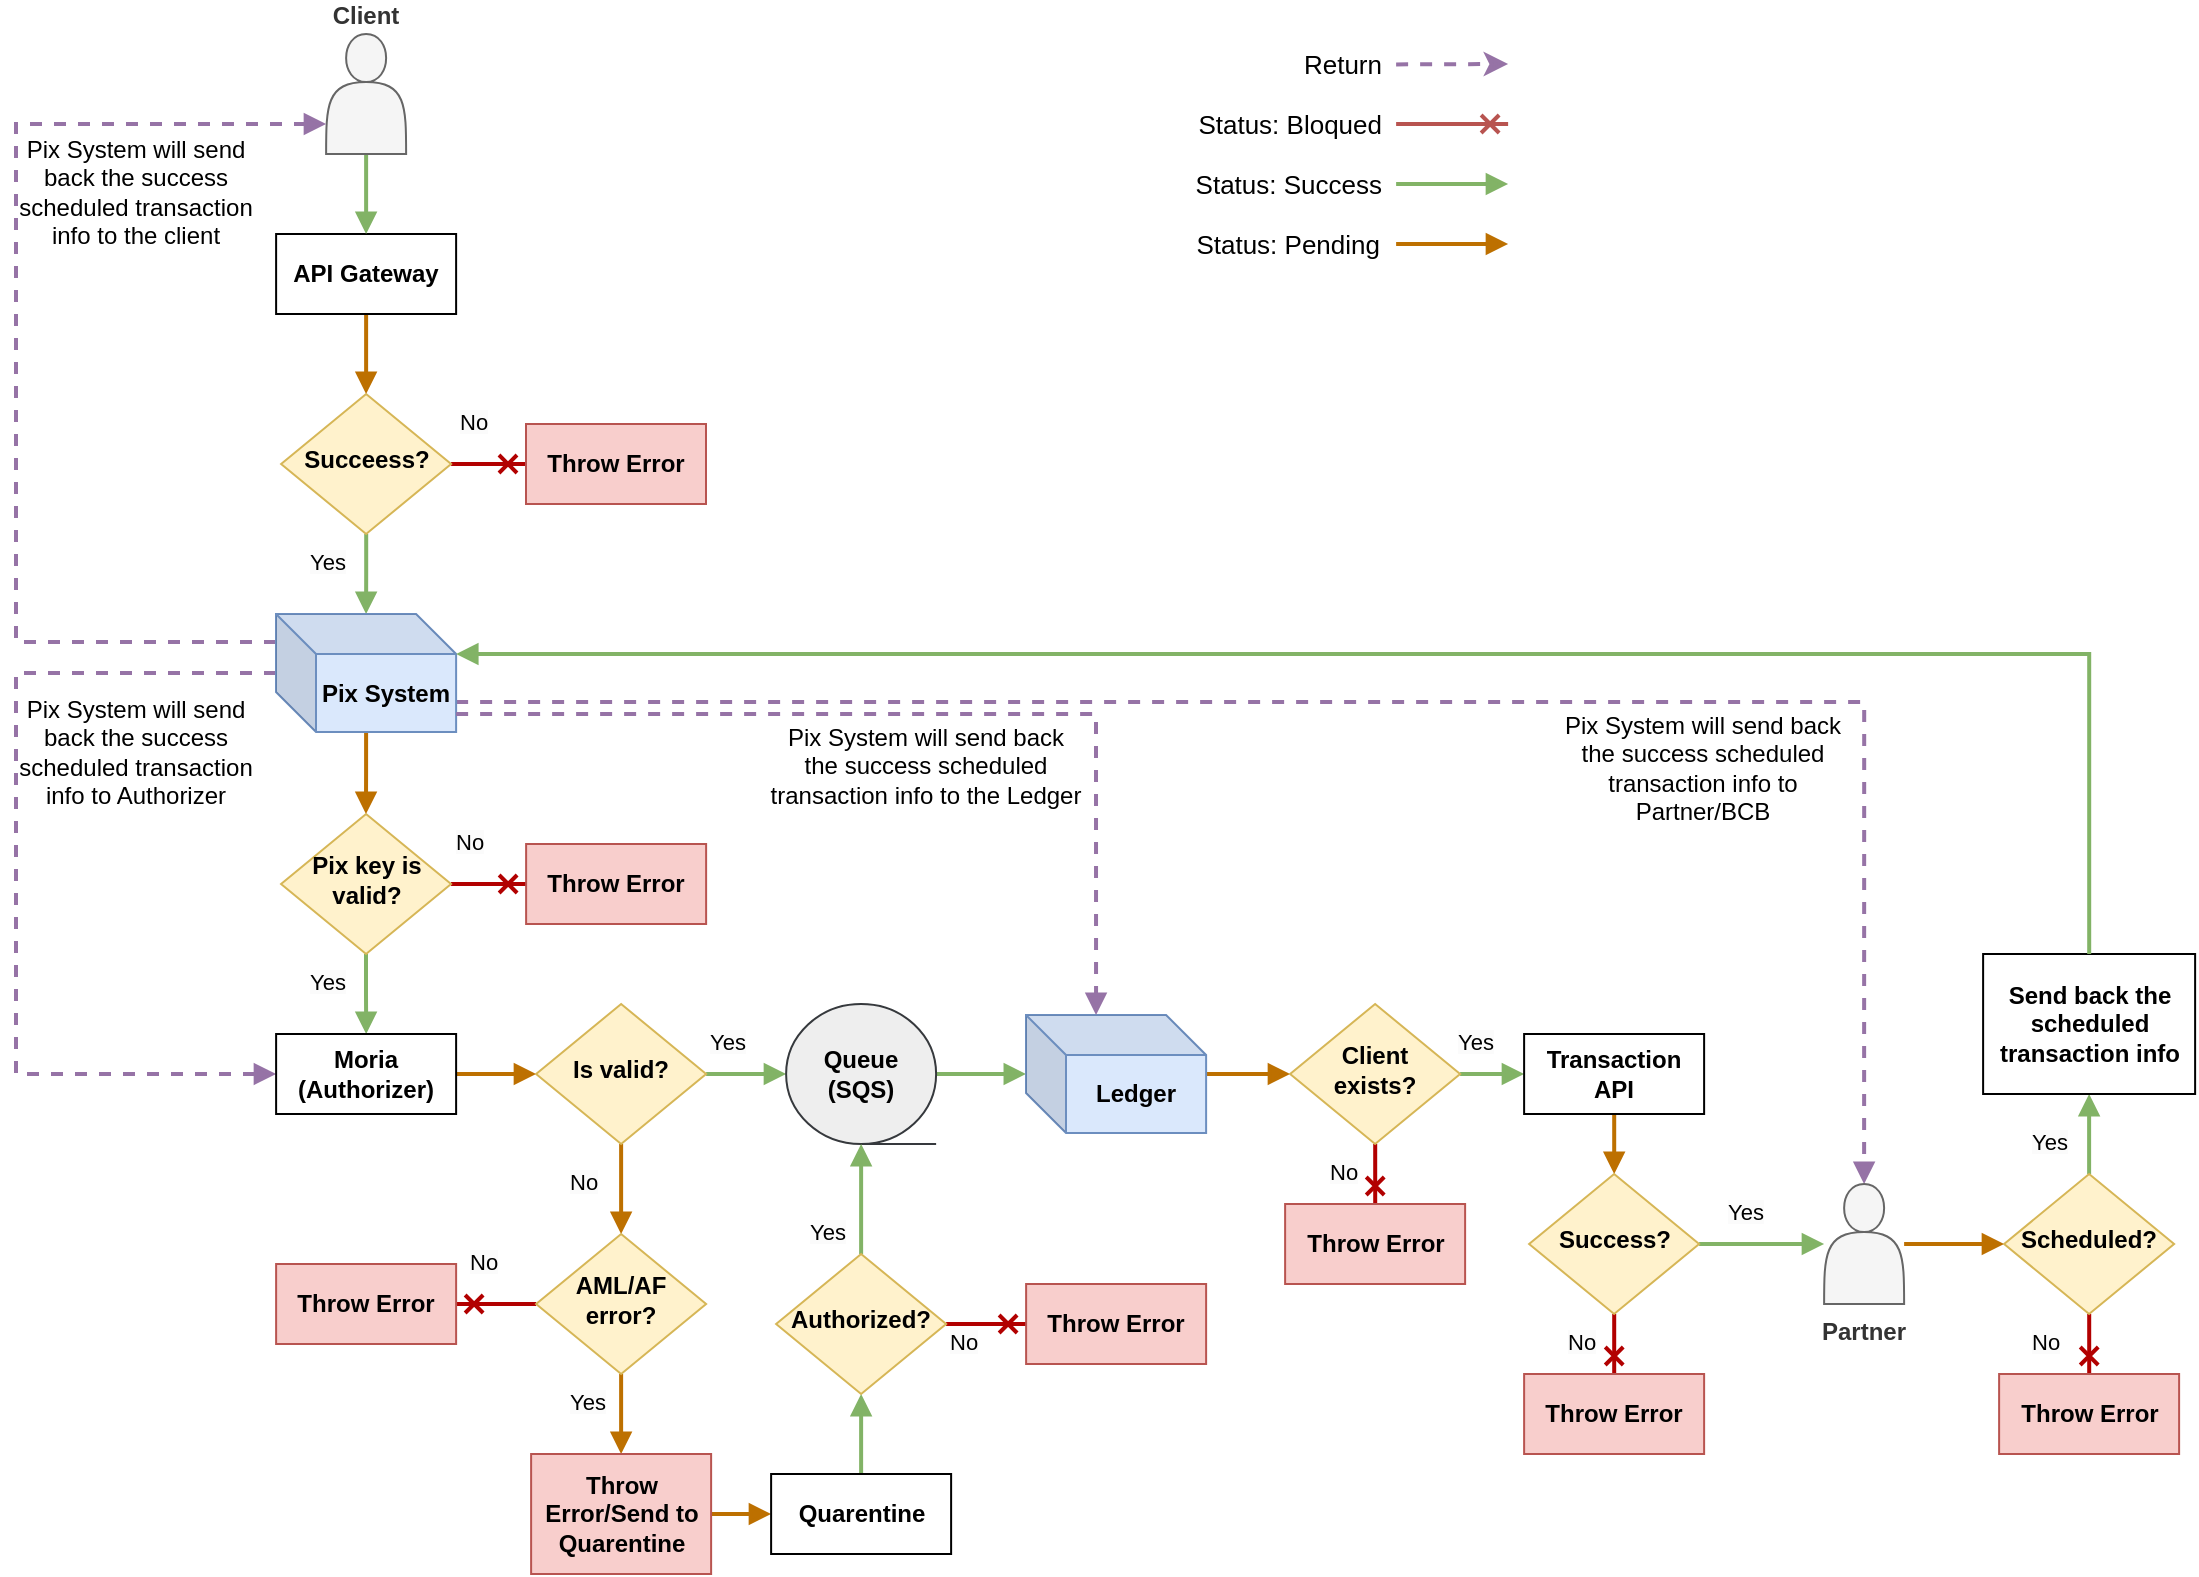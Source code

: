 <mxfile version="24.8.6">
  <diagram name="Página-1" id="zFXOlMasWIR_mUZ857hL">
    <mxGraphModel dx="1426" dy="-80" grid="1" gridSize="10" guides="1" tooltips="1" connect="1" arrows="1" fold="1" page="1" pageScale="1" pageWidth="1169" pageHeight="827" math="0" shadow="0">
      <root>
        <mxCell id="0" />
        <mxCell id="1" parent="0" />
        <mxCell id="WY5EY16gM2Ig1Be7wIbf-1" value="" style="edgeStyle=orthogonalEdgeStyle;rounded=0;orthogonalLoop=1;jettySize=auto;html=1;fillColor=#f0a30a;strokeColor=#BD7000;strokeWidth=2;endArrow=block;endFill=1;" edge="1" parent="1" source="WY5EY16gM2Ig1Be7wIbf-2" target="WY5EY16gM2Ig1Be7wIbf-7">
          <mxGeometry relative="1" as="geometry" />
        </mxCell>
        <mxCell id="WY5EY16gM2Ig1Be7wIbf-2" value="API Gateway" style="rounded=0;whiteSpace=wrap;html=1;fontStyle=1;" vertex="1" parent="1">
          <mxGeometry x="160.06" y="956" width="90" height="40" as="geometry" />
        </mxCell>
        <mxCell id="WY5EY16gM2Ig1Be7wIbf-3" value="" style="edgeStyle=orthogonalEdgeStyle;rounded=0;orthogonalLoop=1;jettySize=auto;html=1;strokeWidth=2;endArrow=block;endFill=1;fillColor=#d5e8d4;strokeColor=#82b366;" edge="1" parent="1" source="WY5EY16gM2Ig1Be7wIbf-4" target="WY5EY16gM2Ig1Be7wIbf-2">
          <mxGeometry relative="1" as="geometry" />
        </mxCell>
        <mxCell id="WY5EY16gM2Ig1Be7wIbf-4" value="Client" style="shape=actor;whiteSpace=wrap;html=1;verticalAlign=bottom;labelPosition=center;verticalLabelPosition=top;align=center;fillColor=#f5f5f5;fontColor=#333333;strokeColor=#666666;fontStyle=1" vertex="1" parent="1">
          <mxGeometry x="185.06" y="856" width="40" height="60" as="geometry" />
        </mxCell>
        <mxCell id="WY5EY16gM2Ig1Be7wIbf-5" value="" style="edgeStyle=orthogonalEdgeStyle;rounded=0;orthogonalLoop=1;jettySize=auto;html=1;fillColor=#d5e8d4;strokeColor=#82b366;strokeWidth=2;endArrow=block;endFill=1;" edge="1" parent="1" source="WY5EY16gM2Ig1Be7wIbf-7" target="WY5EY16gM2Ig1Be7wIbf-12">
          <mxGeometry relative="1" as="geometry" />
        </mxCell>
        <mxCell id="WY5EY16gM2Ig1Be7wIbf-6" value="" style="edgeStyle=orthogonalEdgeStyle;rounded=0;orthogonalLoop=1;jettySize=auto;html=1;fillColor=#e51400;strokeColor=#B20000;strokeWidth=2;endArrow=cross;endFill=0;" edge="1" parent="1" source="WY5EY16gM2Ig1Be7wIbf-7" target="WY5EY16gM2Ig1Be7wIbf-13">
          <mxGeometry relative="1" as="geometry" />
        </mxCell>
        <mxCell id="WY5EY16gM2Ig1Be7wIbf-7" value="Succeess?" style="rhombus;whiteSpace=wrap;html=1;shadow=0;fontFamily=Helvetica;fontSize=12;align=center;strokeWidth=1;spacing=6;spacingTop=-4;fillColor=#fff2cc;strokeColor=#d6b656;fontStyle=1" vertex="1" parent="1">
          <mxGeometry x="162.56" y="1036" width="85" height="70" as="geometry" />
        </mxCell>
        <mxCell id="WY5EY16gM2Ig1Be7wIbf-8" value="" style="edgeStyle=orthogonalEdgeStyle;rounded=0;orthogonalLoop=1;jettySize=auto;html=1;fillColor=#f0a30a;strokeColor=#BD7000;strokeWidth=2;endArrow=block;endFill=1;" edge="1" parent="1" source="WY5EY16gM2Ig1Be7wIbf-12" target="WY5EY16gM2Ig1Be7wIbf-18">
          <mxGeometry relative="1" as="geometry" />
        </mxCell>
        <mxCell id="WY5EY16gM2Ig1Be7wIbf-9" style="edgeStyle=orthogonalEdgeStyle;rounded=0;orthogonalLoop=1;jettySize=auto;html=1;entryX=0;entryY=0.5;entryDx=0;entryDy=0;fillColor=#e1d5e7;strokeColor=#9673a6;strokeWidth=2;dashed=1;endArrow=block;endFill=1;" edge="1" parent="1" source="WY5EY16gM2Ig1Be7wIbf-12" target="WY5EY16gM2Ig1Be7wIbf-21">
          <mxGeometry relative="1" as="geometry">
            <Array as="points">
              <mxPoint x="30" y="1176" />
              <mxPoint x="30" y="1376" />
            </Array>
          </mxGeometry>
        </mxCell>
        <mxCell id="WY5EY16gM2Ig1Be7wIbf-10" style="edgeStyle=orthogonalEdgeStyle;rounded=0;orthogonalLoop=1;jettySize=auto;html=1;entryX=0;entryY=0.75;entryDx=0;entryDy=0;fillColor=#e1d5e7;strokeColor=#9673a6;strokeWidth=2;dashed=1;endArrow=block;endFill=1;" edge="1" parent="1" source="WY5EY16gM2Ig1Be7wIbf-12" target="WY5EY16gM2Ig1Be7wIbf-4">
          <mxGeometry relative="1" as="geometry">
            <Array as="points">
              <mxPoint x="30" y="1160" />
              <mxPoint x="30" y="901" />
            </Array>
          </mxGeometry>
        </mxCell>
        <mxCell id="WY5EY16gM2Ig1Be7wIbf-11" style="edgeStyle=orthogonalEdgeStyle;rounded=0;orthogonalLoop=1;jettySize=auto;html=1;entryX=0.5;entryY=0;entryDx=0;entryDy=0;fillColor=#e1d5e7;strokeColor=#9673a6;dashed=1;strokeWidth=2;endArrow=block;endFill=1;" edge="1" parent="1" source="WY5EY16gM2Ig1Be7wIbf-12" target="WY5EY16gM2Ig1Be7wIbf-73">
          <mxGeometry relative="1" as="geometry">
            <Array as="points">
              <mxPoint x="954" y="1190" />
            </Array>
          </mxGeometry>
        </mxCell>
        <mxCell id="WY5EY16gM2Ig1Be7wIbf-12" value="Pix System" style="shape=cube;whiteSpace=wrap;html=1;boundedLbl=1;backgroundOutline=1;darkOpacity=0.05;darkOpacity2=0.1;fontStyle=1;fillColor=#dae8fc;strokeColor=#6c8ebf;" vertex="1" parent="1">
          <mxGeometry x="160" y="1146" width="90.06" height="59" as="geometry" />
        </mxCell>
        <mxCell id="WY5EY16gM2Ig1Be7wIbf-13" value="Throw Error" style="rounded=0;whiteSpace=wrap;html=1;fontStyle=1;fillColor=#f8cecc;strokeColor=#b85450;" vertex="1" parent="1">
          <mxGeometry x="285" y="1051" width="90" height="40" as="geometry" />
        </mxCell>
        <mxCell id="WY5EY16gM2Ig1Be7wIbf-14" value="&lt;span style=&quot;color: rgb(0, 0, 0); font-family: Helvetica; font-size: 11px; font-style: normal; font-variant-ligatures: normal; font-variant-caps: normal; letter-spacing: normal; orphans: 2; text-align: center; text-indent: 0px; text-transform: none; widows: 2; word-spacing: 0px; -webkit-text-stroke-width: 0px; white-space: nowrap; background-color: rgb(251, 251, 251); text-decoration-thickness: initial; text-decoration-style: initial; text-decoration-color: initial; float: none; display: inline !important;&quot;&gt;Yes&lt;/span&gt;" style="text;whiteSpace=wrap;html=1;fontStyle=0" vertex="1" parent="1">
          <mxGeometry x="175.06" y="1106" width="50" height="40" as="geometry" />
        </mxCell>
        <mxCell id="WY5EY16gM2Ig1Be7wIbf-15" value="&lt;span style=&quot;color: rgb(0, 0, 0); font-family: Helvetica; font-size: 11px; font-style: normal; font-variant-ligatures: normal; font-variant-caps: normal; letter-spacing: normal; orphans: 2; text-align: center; text-indent: 0px; text-transform: none; widows: 2; word-spacing: 0px; -webkit-text-stroke-width: 0px; white-space: nowrap; background-color: rgb(251, 251, 251); text-decoration-thickness: initial; text-decoration-style: initial; text-decoration-color: initial; float: none; display: inline !important;&quot;&gt;No&lt;/span&gt;" style="text;whiteSpace=wrap;html=1;fontStyle=0" vertex="1" parent="1">
          <mxGeometry x="250.06" y="1036" width="50" height="40" as="geometry" />
        </mxCell>
        <mxCell id="WY5EY16gM2Ig1Be7wIbf-16" value="" style="edgeStyle=orthogonalEdgeStyle;rounded=0;orthogonalLoop=1;jettySize=auto;html=1;fillColor=#e51400;strokeColor=#B20000;strokeWidth=2;endArrow=cross;endFill=0;" edge="1" parent="1" source="WY5EY16gM2Ig1Be7wIbf-18" target="WY5EY16gM2Ig1Be7wIbf-19">
          <mxGeometry relative="1" as="geometry" />
        </mxCell>
        <mxCell id="WY5EY16gM2Ig1Be7wIbf-17" value="" style="edgeStyle=orthogonalEdgeStyle;rounded=0;orthogonalLoop=1;jettySize=auto;html=1;fillColor=#d5e8d4;strokeColor=#82b366;strokeWidth=2;endArrow=block;endFill=1;" edge="1" parent="1" source="WY5EY16gM2Ig1Be7wIbf-18" target="WY5EY16gM2Ig1Be7wIbf-21">
          <mxGeometry relative="1" as="geometry" />
        </mxCell>
        <mxCell id="WY5EY16gM2Ig1Be7wIbf-18" value="Pix key is valid?" style="rhombus;whiteSpace=wrap;html=1;shadow=0;fontFamily=Helvetica;fontSize=12;align=center;strokeWidth=1;spacing=6;spacingTop=-4;fillColor=#fff2cc;strokeColor=#d6b656;fontStyle=1" vertex="1" parent="1">
          <mxGeometry x="162.53" y="1246" width="85" height="70" as="geometry" />
        </mxCell>
        <mxCell id="WY5EY16gM2Ig1Be7wIbf-19" value="Throw Error" style="rounded=0;whiteSpace=wrap;html=1;fontStyle=1;fillColor=#f8cecc;strokeColor=#b85450;" vertex="1" parent="1">
          <mxGeometry x="285.06" y="1261" width="90" height="40" as="geometry" />
        </mxCell>
        <mxCell id="WY5EY16gM2Ig1Be7wIbf-20" value="" style="edgeStyle=orthogonalEdgeStyle;rounded=0;orthogonalLoop=1;jettySize=auto;html=1;fillColor=#f0a30a;strokeColor=#BD7000;strokeWidth=2;endArrow=block;endFill=1;" edge="1" parent="1" source="WY5EY16gM2Ig1Be7wIbf-21" target="WY5EY16gM2Ig1Be7wIbf-24">
          <mxGeometry relative="1" as="geometry" />
        </mxCell>
        <mxCell id="WY5EY16gM2Ig1Be7wIbf-21" value="Moria (Authorizer)" style="rounded=0;whiteSpace=wrap;html=1;fontStyle=1;" vertex="1" parent="1">
          <mxGeometry x="160.06" y="1356" width="90" height="40" as="geometry" />
        </mxCell>
        <mxCell id="WY5EY16gM2Ig1Be7wIbf-22" value="" style="edgeStyle=orthogonalEdgeStyle;rounded=0;orthogonalLoop=1;jettySize=auto;html=1;fillColor=#f0a30a;strokeColor=#BD7000;strokeWidth=2;endArrow=block;endFill=1;" edge="1" parent="1" source="WY5EY16gM2Ig1Be7wIbf-24" target="WY5EY16gM2Ig1Be7wIbf-27">
          <mxGeometry relative="1" as="geometry" />
        </mxCell>
        <mxCell id="WY5EY16gM2Ig1Be7wIbf-23" value="" style="edgeStyle=orthogonalEdgeStyle;rounded=0;orthogonalLoop=1;jettySize=auto;html=1;fillColor=#d5e8d4;strokeColor=#82b366;strokeWidth=2;endArrow=block;endFill=1;" edge="1" parent="1" source="WY5EY16gM2Ig1Be7wIbf-24" target="WY5EY16gM2Ig1Be7wIbf-29">
          <mxGeometry relative="1" as="geometry" />
        </mxCell>
        <mxCell id="WY5EY16gM2Ig1Be7wIbf-24" value="Is valid?" style="rhombus;whiteSpace=wrap;html=1;shadow=0;fontFamily=Helvetica;fontSize=12;align=center;strokeWidth=1;spacing=6;spacingTop=-4;fillColor=#fff2cc;strokeColor=#d6b656;fontStyle=1" vertex="1" parent="1">
          <mxGeometry x="290.06" y="1341" width="85" height="70" as="geometry" />
        </mxCell>
        <mxCell id="WY5EY16gM2Ig1Be7wIbf-25" value="" style="edgeStyle=orthogonalEdgeStyle;rounded=0;orthogonalLoop=1;jettySize=auto;html=1;fillColor=#e51400;strokeColor=#B20000;strokeWidth=2;endArrow=cross;endFill=0;" edge="1" parent="1" source="WY5EY16gM2Ig1Be7wIbf-27" target="WY5EY16gM2Ig1Be7wIbf-32">
          <mxGeometry relative="1" as="geometry" />
        </mxCell>
        <mxCell id="WY5EY16gM2Ig1Be7wIbf-26" value="" style="edgeStyle=orthogonalEdgeStyle;rounded=0;orthogonalLoop=1;jettySize=auto;html=1;fillColor=#f0a30a;strokeColor=#BD7000;strokeWidth=2;endArrow=block;endFill=1;" edge="1" parent="1" source="WY5EY16gM2Ig1Be7wIbf-27" target="WY5EY16gM2Ig1Be7wIbf-37">
          <mxGeometry relative="1" as="geometry" />
        </mxCell>
        <mxCell id="WY5EY16gM2Ig1Be7wIbf-27" value="AML/AF error?" style="rhombus;whiteSpace=wrap;html=1;shadow=0;fontFamily=Helvetica;fontSize=12;align=center;strokeWidth=1;spacing=6;spacingTop=-4;fillColor=#fff2cc;strokeColor=#d6b656;fontStyle=1" vertex="1" parent="1">
          <mxGeometry x="290.06" y="1456" width="85" height="70" as="geometry" />
        </mxCell>
        <mxCell id="WY5EY16gM2Ig1Be7wIbf-28" value="" style="edgeStyle=orthogonalEdgeStyle;rounded=0;orthogonalLoop=1;jettySize=auto;html=1;fillColor=#d5e8d4;strokeColor=#82b366;strokeWidth=2;endArrow=block;endFill=1;" edge="1" parent="1" source="WY5EY16gM2Ig1Be7wIbf-29" target="WY5EY16gM2Ig1Be7wIbf-46">
          <mxGeometry relative="1" as="geometry" />
        </mxCell>
        <mxCell id="WY5EY16gM2Ig1Be7wIbf-29" value="Queue (SQS)" style="strokeWidth=1;html=1;shape=mxgraph.flowchart.sequential_data;whiteSpace=wrap;fontStyle=1;fillColor=#eeeeee;strokeColor=#36393d;" vertex="1" parent="1">
          <mxGeometry x="415.06" y="1341" width="75" height="70" as="geometry" />
        </mxCell>
        <mxCell id="WY5EY16gM2Ig1Be7wIbf-30" value="&lt;span style=&quot;color: rgb(0, 0, 0); font-family: Helvetica; font-size: 11px; font-style: normal; font-variant-ligatures: normal; font-variant-caps: normal; letter-spacing: normal; orphans: 2; text-align: center; text-indent: 0px; text-transform: none; widows: 2; word-spacing: 0px; -webkit-text-stroke-width: 0px; white-space: nowrap; background-color: rgb(251, 251, 251); text-decoration-thickness: initial; text-decoration-style: initial; text-decoration-color: initial; float: none; display: inline !important;&quot;&gt;Yes&lt;/span&gt;" style="text;whiteSpace=wrap;html=1;fontStyle=0" vertex="1" parent="1">
          <mxGeometry x="175.06" y="1316" width="50" height="40" as="geometry" />
        </mxCell>
        <mxCell id="WY5EY16gM2Ig1Be7wIbf-31" value="&lt;span style=&quot;color: rgb(0, 0, 0); font-family: Helvetica; font-size: 11px; font-style: normal; font-variant-ligatures: normal; font-variant-caps: normal; letter-spacing: normal; orphans: 2; text-align: center; text-indent: 0px; text-transform: none; widows: 2; word-spacing: 0px; -webkit-text-stroke-width: 0px; white-space: nowrap; background-color: rgb(251, 251, 251); text-decoration-thickness: initial; text-decoration-style: initial; text-decoration-color: initial; float: none; display: inline !important;&quot;&gt;No&lt;/span&gt;" style="text;whiteSpace=wrap;html=1;fontStyle=0" vertex="1" parent="1">
          <mxGeometry x="247.56" y="1246" width="50" height="40" as="geometry" />
        </mxCell>
        <mxCell id="WY5EY16gM2Ig1Be7wIbf-32" value="Throw Error" style="rounded=0;whiteSpace=wrap;html=1;fontStyle=1;fillColor=#f8cecc;strokeColor=#b85450;" vertex="1" parent="1">
          <mxGeometry x="160.06" y="1471" width="90" height="40" as="geometry" />
        </mxCell>
        <mxCell id="WY5EY16gM2Ig1Be7wIbf-33" value="&lt;span style=&quot;color: rgb(0, 0, 0); font-family: Helvetica; font-size: 11px; font-style: normal; font-variant-ligatures: normal; font-variant-caps: normal; letter-spacing: normal; orphans: 2; text-align: center; text-indent: 0px; text-transform: none; widows: 2; word-spacing: 0px; -webkit-text-stroke-width: 0px; white-space: nowrap; background-color: rgb(251, 251, 251); text-decoration-thickness: initial; text-decoration-style: initial; text-decoration-color: initial; float: none; display: inline !important;&quot;&gt;No&lt;/span&gt;" style="text;whiteSpace=wrap;html=1;fontStyle=0" vertex="1" parent="1">
          <mxGeometry x="255.06" y="1456" width="50" height="40" as="geometry" />
        </mxCell>
        <mxCell id="WY5EY16gM2Ig1Be7wIbf-34" value="&lt;span style=&quot;color: rgb(0, 0, 0); font-family: Helvetica; font-size: 11px; font-style: normal; font-variant-ligatures: normal; font-variant-caps: normal; letter-spacing: normal; orphans: 2; text-align: center; text-indent: 0px; text-transform: none; widows: 2; word-spacing: 0px; -webkit-text-stroke-width: 0px; white-space: nowrap; background-color: rgb(251, 251, 251); text-decoration-thickness: initial; text-decoration-style: initial; text-decoration-color: initial; float: none; display: inline !important;&quot;&gt;Yes&lt;/span&gt;" style="text;whiteSpace=wrap;html=1;fontStyle=0" vertex="1" parent="1">
          <mxGeometry x="375" y="1346" width="50" height="40" as="geometry" />
        </mxCell>
        <mxCell id="WY5EY16gM2Ig1Be7wIbf-35" value="&lt;span style=&quot;color: rgb(0, 0, 0); font-family: Helvetica; font-size: 11px; font-style: normal; font-variant-ligatures: normal; font-variant-caps: normal; letter-spacing: normal; orphans: 2; text-align: center; text-indent: 0px; text-transform: none; widows: 2; word-spacing: 0px; -webkit-text-stroke-width: 0px; white-space: nowrap; background-color: rgb(251, 251, 251); text-decoration-thickness: initial; text-decoration-style: initial; text-decoration-color: initial; float: none; display: inline !important;&quot;&gt;No&lt;/span&gt;" style="text;whiteSpace=wrap;html=1;fontStyle=0" vertex="1" parent="1">
          <mxGeometry x="305" y="1416" width="50" height="40" as="geometry" />
        </mxCell>
        <mxCell id="WY5EY16gM2Ig1Be7wIbf-36" value="" style="edgeStyle=orthogonalEdgeStyle;rounded=0;orthogonalLoop=1;jettySize=auto;html=1;fillColor=#f0a30a;strokeColor=#BD7000;strokeWidth=2;endArrow=block;endFill=1;" edge="1" parent="1" source="WY5EY16gM2Ig1Be7wIbf-37" target="WY5EY16gM2Ig1Be7wIbf-40">
          <mxGeometry relative="1" as="geometry" />
        </mxCell>
        <mxCell id="WY5EY16gM2Ig1Be7wIbf-37" value="Throw Error/Send to Quarentine" style="rounded=0;whiteSpace=wrap;html=1;fontStyle=1;fillColor=#f8cecc;strokeColor=#b85450;" vertex="1" parent="1">
          <mxGeometry x="287.56" y="1566" width="90" height="60" as="geometry" />
        </mxCell>
        <mxCell id="WY5EY16gM2Ig1Be7wIbf-38" value="&lt;span style=&quot;color: rgb(0, 0, 0); font-family: Helvetica; font-size: 11px; font-style: normal; font-variant-ligatures: normal; font-variant-caps: normal; letter-spacing: normal; orphans: 2; text-align: center; text-indent: 0px; text-transform: none; widows: 2; word-spacing: 0px; -webkit-text-stroke-width: 0px; white-space: nowrap; background-color: rgb(251, 251, 251); text-decoration-thickness: initial; text-decoration-style: initial; text-decoration-color: initial; float: none; display: inline !important;&quot;&gt;Yes&lt;/span&gt;" style="text;whiteSpace=wrap;html=1;fontStyle=0" vertex="1" parent="1">
          <mxGeometry x="305.06" y="1526" width="50" height="40" as="geometry" />
        </mxCell>
        <mxCell id="WY5EY16gM2Ig1Be7wIbf-39" value="" style="edgeStyle=orthogonalEdgeStyle;rounded=0;orthogonalLoop=1;jettySize=auto;html=1;fillColor=#d5e8d4;strokeColor=#82b366;strokeWidth=2;endArrow=block;endFill=1;" edge="1" parent="1" source="WY5EY16gM2Ig1Be7wIbf-40" target="WY5EY16gM2Ig1Be7wIbf-43">
          <mxGeometry relative="1" as="geometry" />
        </mxCell>
        <mxCell id="WY5EY16gM2Ig1Be7wIbf-40" value="Quarentine" style="rounded=0;whiteSpace=wrap;html=1;fontStyle=1;" vertex="1" parent="1">
          <mxGeometry x="407.56" y="1576" width="90" height="40" as="geometry" />
        </mxCell>
        <mxCell id="WY5EY16gM2Ig1Be7wIbf-41" value="" style="edgeStyle=orthogonalEdgeStyle;rounded=0;orthogonalLoop=1;jettySize=auto;html=1;entryX=0.5;entryY=1;entryDx=0;entryDy=0;entryPerimeter=0;fillColor=#d5e8d4;strokeColor=#82b366;strokeWidth=2;endArrow=block;endFill=1;" edge="1" parent="1" source="WY5EY16gM2Ig1Be7wIbf-43" target="WY5EY16gM2Ig1Be7wIbf-29">
          <mxGeometry relative="1" as="geometry" />
        </mxCell>
        <mxCell id="WY5EY16gM2Ig1Be7wIbf-42" value="" style="edgeStyle=orthogonalEdgeStyle;rounded=0;orthogonalLoop=1;jettySize=auto;html=1;fillColor=#e51400;strokeColor=#B20000;strokeWidth=2;endArrow=cross;endFill=0;" edge="1" parent="1" source="WY5EY16gM2Ig1Be7wIbf-43" target="WY5EY16gM2Ig1Be7wIbf-44">
          <mxGeometry relative="1" as="geometry" />
        </mxCell>
        <mxCell id="WY5EY16gM2Ig1Be7wIbf-43" value="Authorized?" style="rhombus;whiteSpace=wrap;html=1;shadow=0;fontFamily=Helvetica;fontSize=12;align=center;strokeWidth=1;spacing=6;spacingTop=-4;fillColor=#fff2cc;strokeColor=#d6b656;fontStyle=1" vertex="1" parent="1">
          <mxGeometry x="410.06" y="1466" width="85" height="70" as="geometry" />
        </mxCell>
        <mxCell id="WY5EY16gM2Ig1Be7wIbf-44" value="Throw Error" style="rounded=0;whiteSpace=wrap;html=1;fontStyle=1;fillColor=#f8cecc;strokeColor=#b85450;" vertex="1" parent="1">
          <mxGeometry x="535.06" y="1481" width="90" height="40" as="geometry" />
        </mxCell>
        <mxCell id="WY5EY16gM2Ig1Be7wIbf-45" value="" style="edgeStyle=orthogonalEdgeStyle;rounded=0;orthogonalLoop=1;jettySize=auto;html=1;fillColor=#f0a30a;strokeColor=#BD7000;strokeWidth=2;endArrow=block;endFill=1;" edge="1" parent="1" source="WY5EY16gM2Ig1Be7wIbf-46" target="WY5EY16gM2Ig1Be7wIbf-49">
          <mxGeometry relative="1" as="geometry" />
        </mxCell>
        <mxCell id="WY5EY16gM2Ig1Be7wIbf-46" value="Ledger" style="shape=cube;whiteSpace=wrap;html=1;boundedLbl=1;backgroundOutline=1;darkOpacity=0.05;darkOpacity2=0.1;fontStyle=1;fillColor=#dae8fc;strokeColor=#6c8ebf;" vertex="1" parent="1">
          <mxGeometry x="535" y="1346.5" width="90.06" height="59" as="geometry" />
        </mxCell>
        <mxCell id="WY5EY16gM2Ig1Be7wIbf-47" value="" style="edgeStyle=orthogonalEdgeStyle;rounded=0;orthogonalLoop=1;jettySize=auto;html=1;fillColor=#e51400;strokeColor=#B20000;strokeWidth=2;endArrow=cross;endFill=0;" edge="1" parent="1" source="WY5EY16gM2Ig1Be7wIbf-49" target="WY5EY16gM2Ig1Be7wIbf-50">
          <mxGeometry relative="1" as="geometry" />
        </mxCell>
        <mxCell id="WY5EY16gM2Ig1Be7wIbf-48" value="" style="edgeStyle=orthogonalEdgeStyle;rounded=0;orthogonalLoop=1;jettySize=auto;html=1;fillColor=#d5e8d4;strokeColor=#82b366;strokeWidth=2;endArrow=block;endFill=1;" edge="1" parent="1" source="WY5EY16gM2Ig1Be7wIbf-49" target="WY5EY16gM2Ig1Be7wIbf-52">
          <mxGeometry relative="1" as="geometry" />
        </mxCell>
        <mxCell id="WY5EY16gM2Ig1Be7wIbf-49" value="Client exists?" style="rhombus;whiteSpace=wrap;html=1;shadow=0;fontFamily=Helvetica;fontSize=12;align=center;strokeWidth=1;spacing=6;spacingTop=-4;fillColor=#fff2cc;strokeColor=#d6b656;fontStyle=1" vertex="1" parent="1">
          <mxGeometry x="667.06" y="1341" width="85" height="70" as="geometry" />
        </mxCell>
        <mxCell id="WY5EY16gM2Ig1Be7wIbf-50" value="Throw Error" style="rounded=0;whiteSpace=wrap;html=1;fontStyle=1;fillColor=#f8cecc;strokeColor=#b85450;" vertex="1" parent="1">
          <mxGeometry x="664.56" y="1441" width="90" height="40" as="geometry" />
        </mxCell>
        <mxCell id="WY5EY16gM2Ig1Be7wIbf-51" value="" style="edgeStyle=orthogonalEdgeStyle;rounded=0;orthogonalLoop=1;jettySize=auto;html=1;fillColor=#f0a30a;strokeColor=#BD7000;strokeWidth=2;endArrow=block;endFill=1;" edge="1" parent="1" source="WY5EY16gM2Ig1Be7wIbf-52" target="WY5EY16gM2Ig1Be7wIbf-65">
          <mxGeometry relative="1" as="geometry" />
        </mxCell>
        <mxCell id="WY5EY16gM2Ig1Be7wIbf-52" value="Transaction API" style="rounded=0;whiteSpace=wrap;html=1;fontStyle=1;" vertex="1" parent="1">
          <mxGeometry x="784.06" y="1356" width="90" height="40" as="geometry" />
        </mxCell>
        <mxCell id="WY5EY16gM2Ig1Be7wIbf-53" style="edgeStyle=orthogonalEdgeStyle;rounded=0;orthogonalLoop=1;jettySize=auto;html=1;entryX=0;entryY=0;entryDx=35.03;entryDy=0;entryPerimeter=0;fillColor=#e1d5e7;strokeColor=#9673a6;strokeWidth=2;endArrow=block;endFill=1;dashed=1;" edge="1" parent="1" source="WY5EY16gM2Ig1Be7wIbf-12" target="WY5EY16gM2Ig1Be7wIbf-46">
          <mxGeometry relative="1" as="geometry">
            <Array as="points">
              <mxPoint x="570.06" y="1196" />
            </Array>
          </mxGeometry>
        </mxCell>
        <mxCell id="WY5EY16gM2Ig1Be7wIbf-54" value="" style="endArrow=classic;html=1;rounded=0;fillColor=#e1d5e7;strokeColor=#9673a6;dashed=1;strokeWidth=2;fontSize=13;align=right;fontStyle=0" edge="1" parent="1">
          <mxGeometry width="50" height="50" relative="1" as="geometry">
            <mxPoint x="720.06" y="871.21" as="sourcePoint" />
            <mxPoint x="776.06" y="871" as="targetPoint" />
          </mxGeometry>
        </mxCell>
        <mxCell id="WY5EY16gM2Ig1Be7wIbf-55" value="Return" style="text;html=1;align=right;verticalAlign=middle;whiteSpace=wrap;rounded=0;fontSize=13;fontStyle=0" vertex="1" parent="1">
          <mxGeometry x="655.06" y="856" width="60" height="30" as="geometry" />
        </mxCell>
        <mxCell id="WY5EY16gM2Ig1Be7wIbf-56" value="" style="edgeStyle=orthogonalEdgeStyle;rounded=0;orthogonalLoop=1;jettySize=auto;html=1;endArrow=cross;endFill=0;fillColor=#f8cecc;strokeColor=#b85450;strokeWidth=2;fontSize=13;align=right;fontStyle=0" edge="1" parent="1">
          <mxGeometry relative="1" as="geometry">
            <mxPoint x="720.06" y="901" as="sourcePoint" />
            <mxPoint x="776.06" y="901" as="targetPoint" />
          </mxGeometry>
        </mxCell>
        <mxCell id="WY5EY16gM2Ig1Be7wIbf-57" value="" style="edgeStyle=orthogonalEdgeStyle;rounded=0;orthogonalLoop=1;jettySize=auto;html=1;endArrow=block;endFill=1;fillColor=#d5e8d4;strokeColor=#82b366;strokeWidth=2;fontSize=13;align=right;fontStyle=0" edge="1" parent="1">
          <mxGeometry relative="1" as="geometry">
            <mxPoint x="720.06" y="931" as="sourcePoint" />
            <mxPoint x="776.06" y="931" as="targetPoint" />
          </mxGeometry>
        </mxCell>
        <mxCell id="WY5EY16gM2Ig1Be7wIbf-58" value="" style="edgeStyle=orthogonalEdgeStyle;rounded=0;orthogonalLoop=1;jettySize=auto;html=1;endArrow=block;endFill=1;fillColor=#f0a30a;strokeColor=#BD7000;strokeWidth=2;fontSize=13;align=right;fontStyle=0" edge="1" parent="1">
          <mxGeometry relative="1" as="geometry">
            <mxPoint x="720.06" y="961" as="sourcePoint" />
            <mxPoint x="776.06" y="961" as="targetPoint" />
          </mxGeometry>
        </mxCell>
        <mxCell id="WY5EY16gM2Ig1Be7wIbf-59" value="Status: Bloqued" style="text;html=1;align=right;verticalAlign=middle;whiteSpace=wrap;rounded=0;fontSize=13;fontStyle=0" vertex="1" parent="1">
          <mxGeometry x="611.06" y="886" width="104" height="30" as="geometry" />
        </mxCell>
        <mxCell id="WY5EY16gM2Ig1Be7wIbf-60" value="Status: Success" style="text;html=1;align=right;verticalAlign=middle;whiteSpace=wrap;rounded=0;fontSize=13;fontStyle=0" vertex="1" parent="1">
          <mxGeometry x="596.06" y="916" width="119" height="30" as="geometry" />
        </mxCell>
        <mxCell id="WY5EY16gM2Ig1Be7wIbf-61" value="Status: Pending" style="text;html=1;align=right;verticalAlign=middle;whiteSpace=wrap;rounded=0;fontSize=13;fontStyle=0" vertex="1" parent="1">
          <mxGeometry x="595.06" y="946" width="119" height="30" as="geometry" />
        </mxCell>
        <mxCell id="WY5EY16gM2Ig1Be7wIbf-62" value="Pix System will send back the success scheduled transaction info to the Ledger" style="text;html=1;align=center;verticalAlign=middle;whiteSpace=wrap;rounded=0;fontStyle=0" vertex="1" parent="1">
          <mxGeometry x="405.06" y="1197" width="160" height="49" as="geometry" />
        </mxCell>
        <mxCell id="WY5EY16gM2Ig1Be7wIbf-63" value="" style="edgeStyle=orthogonalEdgeStyle;rounded=0;orthogonalLoop=1;jettySize=auto;html=1;fillColor=#e51400;strokeColor=#B20000;strokeWidth=2;endArrow=cross;endFill=0;" edge="1" parent="1" source="WY5EY16gM2Ig1Be7wIbf-65" target="WY5EY16gM2Ig1Be7wIbf-70">
          <mxGeometry relative="1" as="geometry" />
        </mxCell>
        <mxCell id="WY5EY16gM2Ig1Be7wIbf-64" value="" style="edgeStyle=orthogonalEdgeStyle;rounded=0;orthogonalLoop=1;jettySize=auto;html=1;fillColor=#d5e8d4;strokeColor=#82b366;strokeWidth=2;endArrow=block;endFill=1;" edge="1" parent="1" source="WY5EY16gM2Ig1Be7wIbf-65" target="WY5EY16gM2Ig1Be7wIbf-73">
          <mxGeometry relative="1" as="geometry" />
        </mxCell>
        <mxCell id="WY5EY16gM2Ig1Be7wIbf-65" value="Success?" style="rhombus;whiteSpace=wrap;html=1;shadow=0;fontFamily=Helvetica;fontSize=12;align=center;strokeWidth=1;spacing=6;spacingTop=-4;fillColor=#fff2cc;strokeColor=#d6b656;fontStyle=1" vertex="1" parent="1">
          <mxGeometry x="786.56" y="1426" width="85" height="70" as="geometry" />
        </mxCell>
        <mxCell id="WY5EY16gM2Ig1Be7wIbf-66" value="&lt;span style=&quot;color: rgb(0, 0, 0); font-family: Helvetica; font-size: 11px; font-style: normal; font-variant-ligatures: normal; font-variant-caps: normal; letter-spacing: normal; orphans: 2; text-align: center; text-indent: 0px; text-transform: none; widows: 2; word-spacing: 0px; -webkit-text-stroke-width: 0px; white-space: nowrap; background-color: rgb(251, 251, 251); text-decoration-thickness: initial; text-decoration-style: initial; text-decoration-color: initial; float: none; display: inline !important;&quot;&gt;Yes&lt;/span&gt;" style="text;whiteSpace=wrap;html=1;fontStyle=0" vertex="1" parent="1">
          <mxGeometry x="425" y="1441" width="50" height="40" as="geometry" />
        </mxCell>
        <mxCell id="WY5EY16gM2Ig1Be7wIbf-67" value="&lt;span style=&quot;color: rgb(0, 0, 0); font-family: Helvetica; font-size: 11px; font-style: normal; font-variant-ligatures: normal; font-variant-caps: normal; letter-spacing: normal; orphans: 2; text-align: center; text-indent: 0px; text-transform: none; widows: 2; word-spacing: 0px; -webkit-text-stroke-width: 0px; white-space: nowrap; background-color: rgb(251, 251, 251); text-decoration-thickness: initial; text-decoration-style: initial; text-decoration-color: initial; float: none; display: inline !important;&quot;&gt;No&lt;/span&gt;" style="text;whiteSpace=wrap;html=1;fontStyle=0" vertex="1" parent="1">
          <mxGeometry x="495.06" y="1496" width="50" height="40" as="geometry" />
        </mxCell>
        <mxCell id="WY5EY16gM2Ig1Be7wIbf-68" value="&lt;span style=&quot;color: rgb(0, 0, 0); font-family: Helvetica; font-size: 11px; font-style: normal; font-variant-ligatures: normal; font-variant-caps: normal; letter-spacing: normal; orphans: 2; text-align: center; text-indent: 0px; text-transform: none; widows: 2; word-spacing: 0px; -webkit-text-stroke-width: 0px; white-space: nowrap; background-color: rgb(251, 251, 251); text-decoration-thickness: initial; text-decoration-style: initial; text-decoration-color: initial; float: none; display: inline !important;&quot;&gt;No&lt;/span&gt;" style="text;whiteSpace=wrap;html=1;fontStyle=0" vertex="1" parent="1">
          <mxGeometry x="685.06" y="1411" width="50" height="40" as="geometry" />
        </mxCell>
        <mxCell id="WY5EY16gM2Ig1Be7wIbf-69" value="&lt;span style=&quot;color: rgb(0, 0, 0); font-family: Helvetica; font-size: 11px; font-style: normal; font-variant-ligatures: normal; font-variant-caps: normal; letter-spacing: normal; orphans: 2; text-align: center; text-indent: 0px; text-transform: none; widows: 2; word-spacing: 0px; -webkit-text-stroke-width: 0px; white-space: nowrap; background-color: rgb(251, 251, 251); text-decoration-thickness: initial; text-decoration-style: initial; text-decoration-color: initial; float: none; display: inline !important;&quot;&gt;Yes&lt;/span&gt;" style="text;whiteSpace=wrap;html=1;fontStyle=0" vertex="1" parent="1">
          <mxGeometry x="749.06" y="1346" width="50" height="40" as="geometry" />
        </mxCell>
        <mxCell id="WY5EY16gM2Ig1Be7wIbf-70" value="Throw Error" style="rounded=0;whiteSpace=wrap;html=1;fontStyle=1;fillColor=#f8cecc;strokeColor=#b85450;" vertex="1" parent="1">
          <mxGeometry x="784.06" y="1526" width="90" height="40" as="geometry" />
        </mxCell>
        <mxCell id="WY5EY16gM2Ig1Be7wIbf-71" value="&lt;span style=&quot;color: rgb(0, 0, 0); font-family: Helvetica; font-size: 11px; font-style: normal; font-variant-ligatures: normal; font-variant-caps: normal; letter-spacing: normal; orphans: 2; text-align: center; text-indent: 0px; text-transform: none; widows: 2; word-spacing: 0px; -webkit-text-stroke-width: 0px; white-space: nowrap; background-color: rgb(251, 251, 251); text-decoration-thickness: initial; text-decoration-style: initial; text-decoration-color: initial; float: none; display: inline !important;&quot;&gt;No&lt;/span&gt;" style="text;whiteSpace=wrap;html=1;fontStyle=0" vertex="1" parent="1">
          <mxGeometry x="804.06" y="1496" width="50" height="40" as="geometry" />
        </mxCell>
        <mxCell id="WY5EY16gM2Ig1Be7wIbf-72" value="" style="edgeStyle=orthogonalEdgeStyle;rounded=0;orthogonalLoop=1;jettySize=auto;html=1;fillColor=#f0a30a;strokeColor=#BD7000;strokeWidth=2;endArrow=block;endFill=1;" edge="1" parent="1" source="WY5EY16gM2Ig1Be7wIbf-73" target="WY5EY16gM2Ig1Be7wIbf-76">
          <mxGeometry relative="1" as="geometry" />
        </mxCell>
        <mxCell id="WY5EY16gM2Ig1Be7wIbf-73" value="Partner" style="shape=actor;whiteSpace=wrap;html=1;verticalAlign=top;labelPosition=center;verticalLabelPosition=bottom;align=center;fillColor=#f5f5f5;fontColor=#333333;strokeColor=#666666;fontStyle=1" vertex="1" parent="1">
          <mxGeometry x="934.06" y="1431" width="40" height="60" as="geometry" />
        </mxCell>
        <mxCell id="WY5EY16gM2Ig1Be7wIbf-74" value="" style="edgeStyle=orthogonalEdgeStyle;rounded=0;orthogonalLoop=1;jettySize=auto;html=1;fillColor=#e51400;strokeColor=#B20000;strokeWidth=2;endArrow=cross;endFill=0;" edge="1" parent="1" source="WY5EY16gM2Ig1Be7wIbf-76" target="WY5EY16gM2Ig1Be7wIbf-77">
          <mxGeometry relative="1" as="geometry" />
        </mxCell>
        <mxCell id="WY5EY16gM2Ig1Be7wIbf-75" value="" style="edgeStyle=orthogonalEdgeStyle;rounded=0;orthogonalLoop=1;jettySize=auto;html=1;fillColor=#d5e8d4;strokeColor=#82b366;strokeWidth=2;endArrow=block;endFill=1;" edge="1" parent="1" source="WY5EY16gM2Ig1Be7wIbf-76" target="WY5EY16gM2Ig1Be7wIbf-80">
          <mxGeometry relative="1" as="geometry" />
        </mxCell>
        <mxCell id="WY5EY16gM2Ig1Be7wIbf-76" value="Scheduled?" style="rhombus;whiteSpace=wrap;html=1;shadow=0;fontFamily=Helvetica;fontSize=12;align=center;strokeWidth=1;spacing=6;spacingTop=-4;fillColor=#fff2cc;strokeColor=#d6b656;fontStyle=1" vertex="1" parent="1">
          <mxGeometry x="1024.06" y="1426" width="85" height="70" as="geometry" />
        </mxCell>
        <mxCell id="WY5EY16gM2Ig1Be7wIbf-77" value="Throw Error" style="rounded=0;whiteSpace=wrap;html=1;fontStyle=1;fillColor=#f8cecc;strokeColor=#b85450;" vertex="1" parent="1">
          <mxGeometry x="1021.56" y="1526" width="90" height="40" as="geometry" />
        </mxCell>
        <mxCell id="WY5EY16gM2Ig1Be7wIbf-78" value="&lt;span style=&quot;color: rgb(0, 0, 0); font-family: Helvetica; font-size: 11px; font-style: normal; font-variant-ligatures: normal; font-variant-caps: normal; letter-spacing: normal; orphans: 2; text-align: center; text-indent: 0px; text-transform: none; widows: 2; word-spacing: 0px; -webkit-text-stroke-width: 0px; white-space: nowrap; background-color: rgb(251, 251, 251); text-decoration-thickness: initial; text-decoration-style: initial; text-decoration-color: initial; float: none; display: inline !important;&quot;&gt;Yes&lt;/span&gt;" style="text;whiteSpace=wrap;html=1;fontStyle=0" vertex="1" parent="1">
          <mxGeometry x="884.06" y="1431" width="50" height="40" as="geometry" />
        </mxCell>
        <mxCell id="WY5EY16gM2Ig1Be7wIbf-79" value="&lt;span style=&quot;color: rgb(0, 0, 0); font-family: Helvetica; font-size: 11px; font-style: normal; font-variant-ligatures: normal; font-variant-caps: normal; letter-spacing: normal; orphans: 2; text-align: center; text-indent: 0px; text-transform: none; widows: 2; word-spacing: 0px; -webkit-text-stroke-width: 0px; white-space: nowrap; background-color: rgb(251, 251, 251); text-decoration-thickness: initial; text-decoration-style: initial; text-decoration-color: initial; float: none; display: inline !important;&quot;&gt;No&lt;/span&gt;" style="text;whiteSpace=wrap;html=1;fontStyle=0" vertex="1" parent="1">
          <mxGeometry x="1036.06" y="1496" width="50" height="40" as="geometry" />
        </mxCell>
        <mxCell id="WY5EY16gM2Ig1Be7wIbf-80" value="Send back the scheduled transaction info" style="rounded=0;whiteSpace=wrap;html=1;fontStyle=1;" vertex="1" parent="1">
          <mxGeometry x="1013.56" y="1316" width="106" height="70" as="geometry" />
        </mxCell>
        <mxCell id="WY5EY16gM2Ig1Be7wIbf-81" value="Pix System will send back the success scheduled transaction info to Authorizer" style="text;html=1;align=center;verticalAlign=top;whiteSpace=wrap;rounded=0;fontStyle=0" vertex="1" parent="1">
          <mxGeometry x="30" y="1179.75" width="120.06" height="81.25" as="geometry" />
        </mxCell>
        <mxCell id="WY5EY16gM2Ig1Be7wIbf-82" value="Pix System will send back the success scheduled transaction info to the client" style="text;html=1;align=center;verticalAlign=top;whiteSpace=wrap;rounded=0;fontStyle=0" vertex="1" parent="1">
          <mxGeometry x="30" y="900" width="120.06" height="81.25" as="geometry" />
        </mxCell>
        <mxCell id="WY5EY16gM2Ig1Be7wIbf-83" value="Pix System will send back the success scheduled transaction info to Partner/BCB" style="text;html=1;align=center;verticalAlign=top;whiteSpace=wrap;rounded=0;fontStyle=0" vertex="1" parent="1">
          <mxGeometry x="794.47" y="1188" width="159.06" height="53" as="geometry" />
        </mxCell>
        <mxCell id="WY5EY16gM2Ig1Be7wIbf-84" style="edgeStyle=orthogonalEdgeStyle;rounded=0;orthogonalLoop=1;jettySize=auto;html=1;entryX=0;entryY=0;entryDx=90.06;entryDy=20;entryPerimeter=0;fillColor=#d5e8d4;strokeColor=#82b366;strokeWidth=2;endArrow=block;endFill=1;" edge="1" parent="1" source="WY5EY16gM2Ig1Be7wIbf-80" target="WY5EY16gM2Ig1Be7wIbf-12">
          <mxGeometry relative="1" as="geometry">
            <Array as="points">
              <mxPoint x="1067" y="1166" />
            </Array>
          </mxGeometry>
        </mxCell>
        <mxCell id="WY5EY16gM2Ig1Be7wIbf-85" value="&lt;span style=&quot;color: rgb(0, 0, 0); font-family: Helvetica; font-size: 11px; font-style: normal; font-variant-ligatures: normal; font-variant-caps: normal; letter-spacing: normal; orphans: 2; text-align: center; text-indent: 0px; text-transform: none; widows: 2; word-spacing: 0px; -webkit-text-stroke-width: 0px; white-space: nowrap; background-color: rgb(251, 251, 251); text-decoration-thickness: initial; text-decoration-style: initial; text-decoration-color: initial; float: none; display: inline !important;&quot;&gt;Yes&lt;/span&gt;" style="text;whiteSpace=wrap;html=1;fontStyle=0" vertex="1" parent="1">
          <mxGeometry x="1036.06" y="1396" width="50" height="40" as="geometry" />
        </mxCell>
      </root>
    </mxGraphModel>
  </diagram>
</mxfile>
